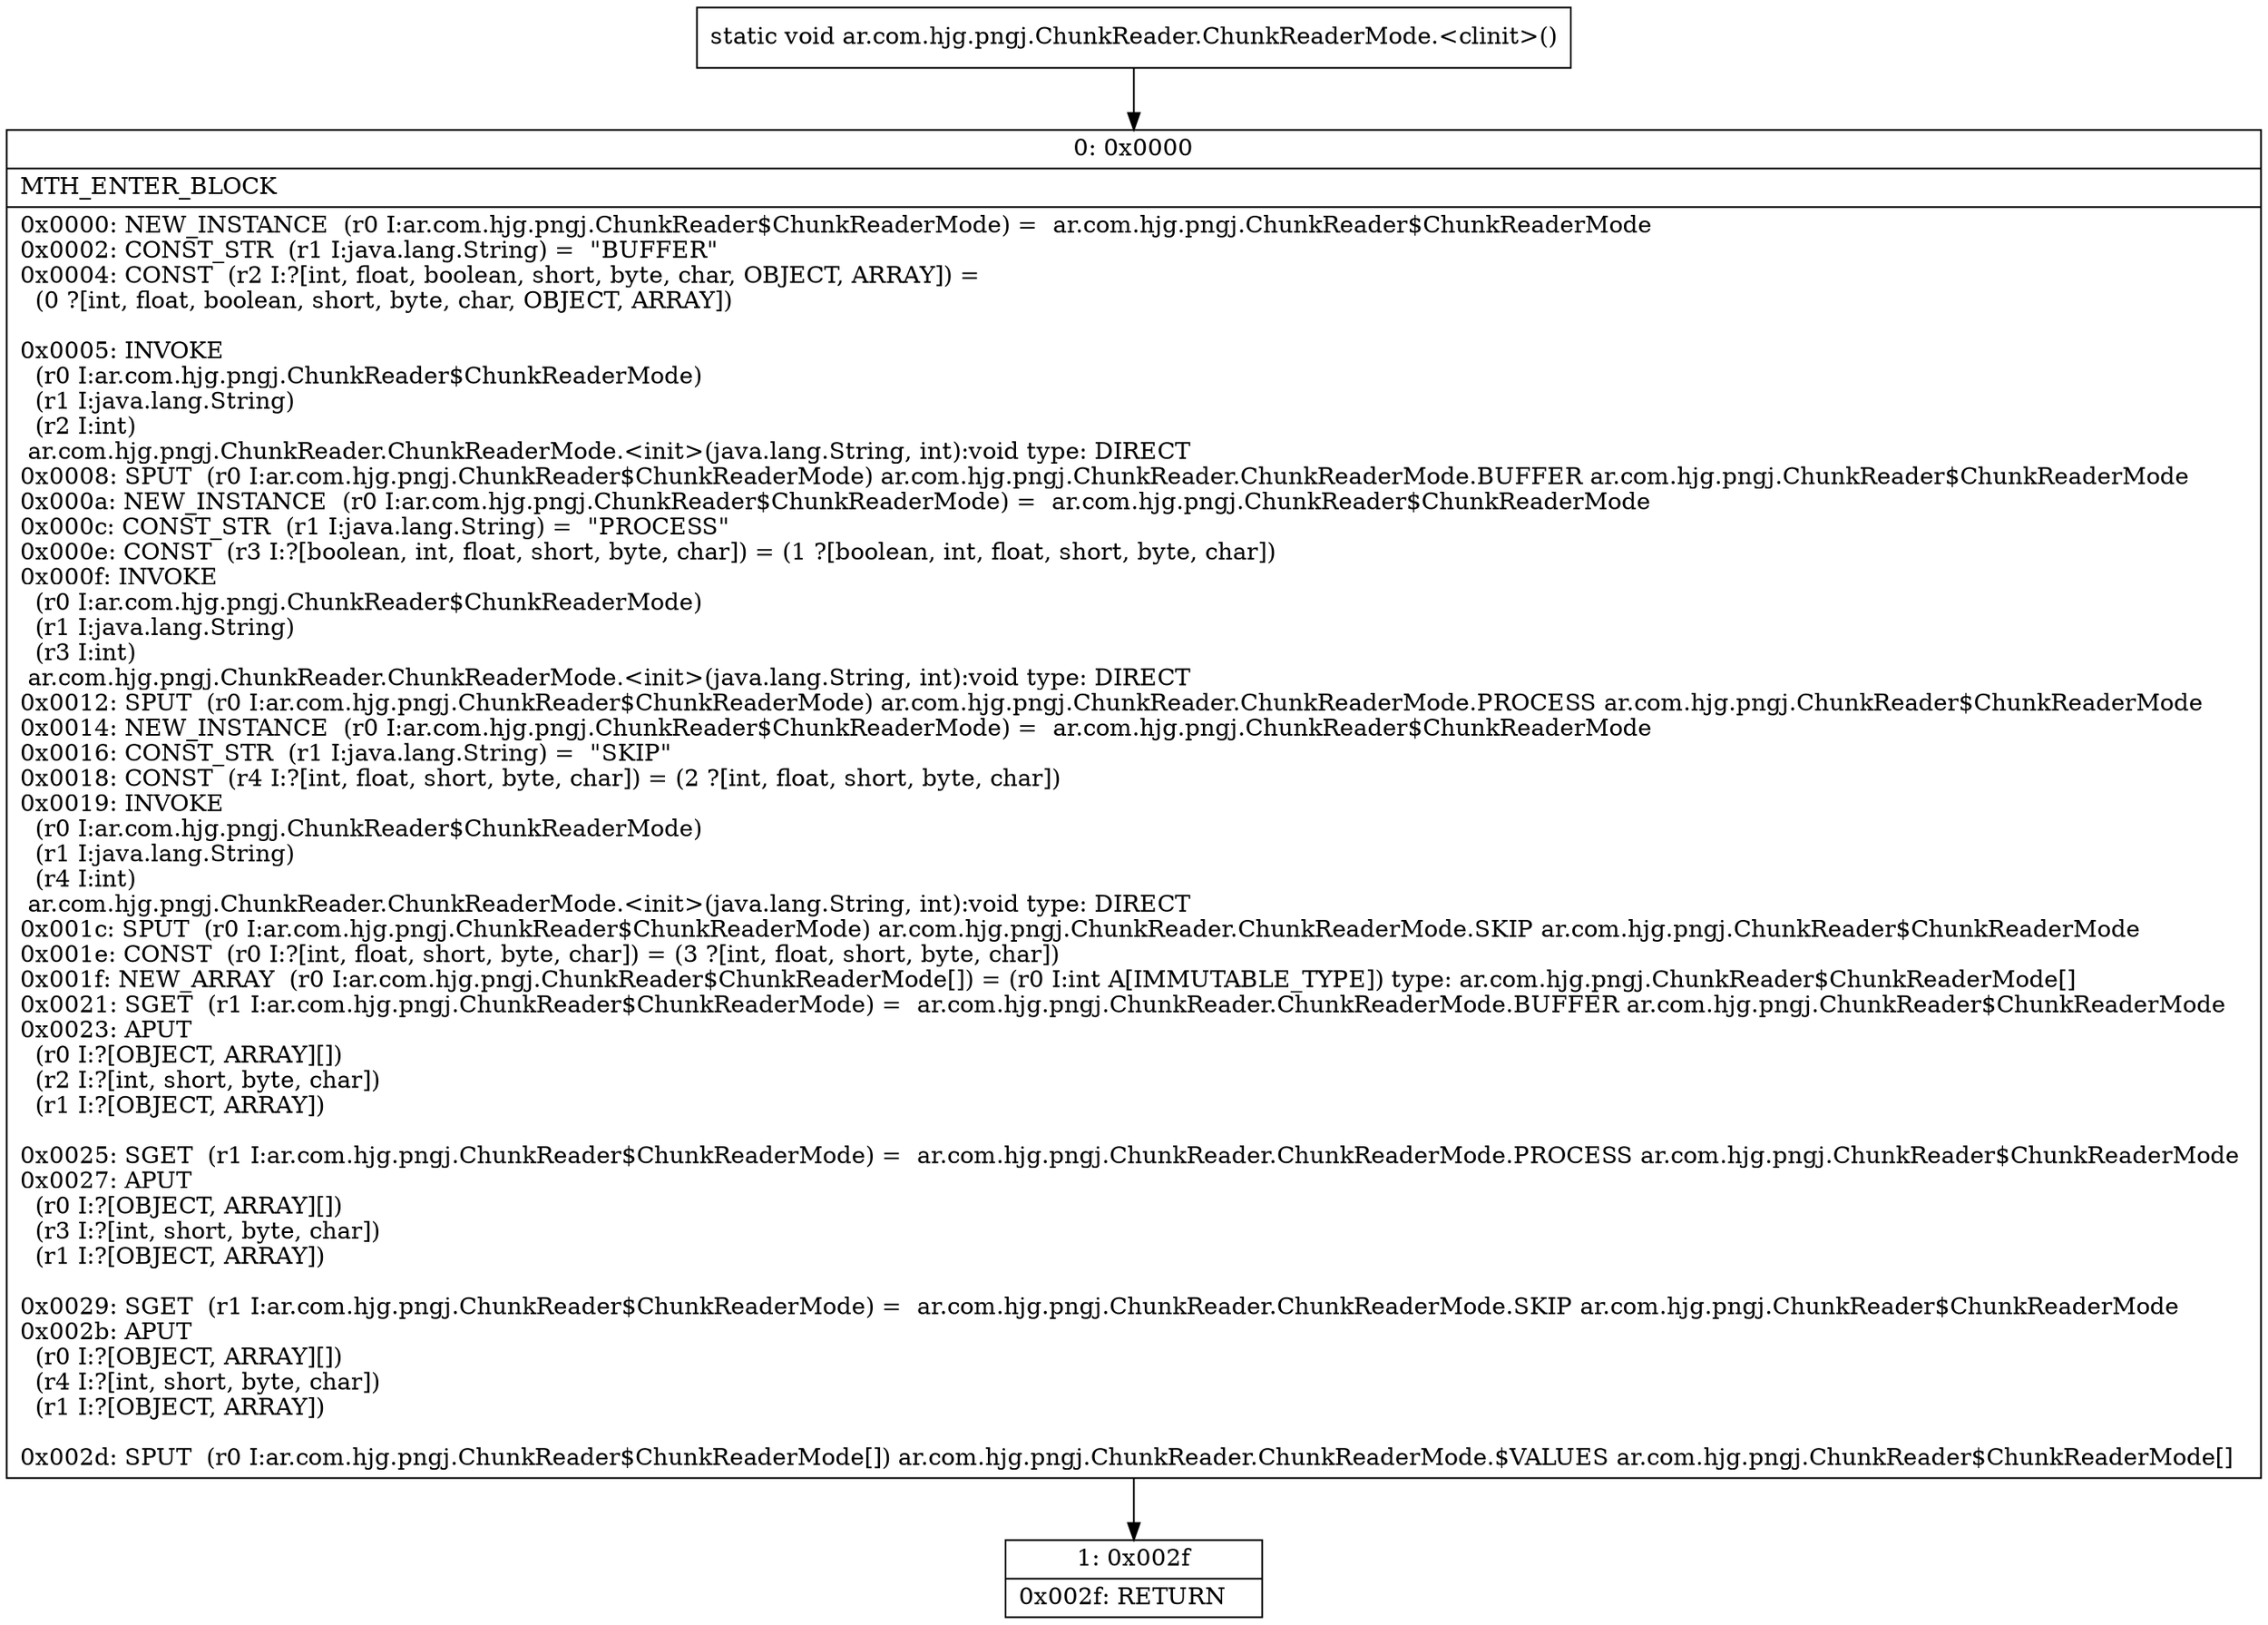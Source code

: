 digraph "CFG forar.com.hjg.pngj.ChunkReader.ChunkReaderMode.\<clinit\>()V" {
Node_0 [shape=record,label="{0\:\ 0x0000|MTH_ENTER_BLOCK\l|0x0000: NEW_INSTANCE  (r0 I:ar.com.hjg.pngj.ChunkReader$ChunkReaderMode) =  ar.com.hjg.pngj.ChunkReader$ChunkReaderMode \l0x0002: CONST_STR  (r1 I:java.lang.String) =  \"BUFFER\" \l0x0004: CONST  (r2 I:?[int, float, boolean, short, byte, char, OBJECT, ARRAY]) = \l  (0 ?[int, float, boolean, short, byte, char, OBJECT, ARRAY])\l \l0x0005: INVOKE  \l  (r0 I:ar.com.hjg.pngj.ChunkReader$ChunkReaderMode)\l  (r1 I:java.lang.String)\l  (r2 I:int)\l ar.com.hjg.pngj.ChunkReader.ChunkReaderMode.\<init\>(java.lang.String, int):void type: DIRECT \l0x0008: SPUT  (r0 I:ar.com.hjg.pngj.ChunkReader$ChunkReaderMode) ar.com.hjg.pngj.ChunkReader.ChunkReaderMode.BUFFER ar.com.hjg.pngj.ChunkReader$ChunkReaderMode \l0x000a: NEW_INSTANCE  (r0 I:ar.com.hjg.pngj.ChunkReader$ChunkReaderMode) =  ar.com.hjg.pngj.ChunkReader$ChunkReaderMode \l0x000c: CONST_STR  (r1 I:java.lang.String) =  \"PROCESS\" \l0x000e: CONST  (r3 I:?[boolean, int, float, short, byte, char]) = (1 ?[boolean, int, float, short, byte, char]) \l0x000f: INVOKE  \l  (r0 I:ar.com.hjg.pngj.ChunkReader$ChunkReaderMode)\l  (r1 I:java.lang.String)\l  (r3 I:int)\l ar.com.hjg.pngj.ChunkReader.ChunkReaderMode.\<init\>(java.lang.String, int):void type: DIRECT \l0x0012: SPUT  (r0 I:ar.com.hjg.pngj.ChunkReader$ChunkReaderMode) ar.com.hjg.pngj.ChunkReader.ChunkReaderMode.PROCESS ar.com.hjg.pngj.ChunkReader$ChunkReaderMode \l0x0014: NEW_INSTANCE  (r0 I:ar.com.hjg.pngj.ChunkReader$ChunkReaderMode) =  ar.com.hjg.pngj.ChunkReader$ChunkReaderMode \l0x0016: CONST_STR  (r1 I:java.lang.String) =  \"SKIP\" \l0x0018: CONST  (r4 I:?[int, float, short, byte, char]) = (2 ?[int, float, short, byte, char]) \l0x0019: INVOKE  \l  (r0 I:ar.com.hjg.pngj.ChunkReader$ChunkReaderMode)\l  (r1 I:java.lang.String)\l  (r4 I:int)\l ar.com.hjg.pngj.ChunkReader.ChunkReaderMode.\<init\>(java.lang.String, int):void type: DIRECT \l0x001c: SPUT  (r0 I:ar.com.hjg.pngj.ChunkReader$ChunkReaderMode) ar.com.hjg.pngj.ChunkReader.ChunkReaderMode.SKIP ar.com.hjg.pngj.ChunkReader$ChunkReaderMode \l0x001e: CONST  (r0 I:?[int, float, short, byte, char]) = (3 ?[int, float, short, byte, char]) \l0x001f: NEW_ARRAY  (r0 I:ar.com.hjg.pngj.ChunkReader$ChunkReaderMode[]) = (r0 I:int A[IMMUTABLE_TYPE]) type: ar.com.hjg.pngj.ChunkReader$ChunkReaderMode[] \l0x0021: SGET  (r1 I:ar.com.hjg.pngj.ChunkReader$ChunkReaderMode) =  ar.com.hjg.pngj.ChunkReader.ChunkReaderMode.BUFFER ar.com.hjg.pngj.ChunkReader$ChunkReaderMode \l0x0023: APUT  \l  (r0 I:?[OBJECT, ARRAY][])\l  (r2 I:?[int, short, byte, char])\l  (r1 I:?[OBJECT, ARRAY])\l \l0x0025: SGET  (r1 I:ar.com.hjg.pngj.ChunkReader$ChunkReaderMode) =  ar.com.hjg.pngj.ChunkReader.ChunkReaderMode.PROCESS ar.com.hjg.pngj.ChunkReader$ChunkReaderMode \l0x0027: APUT  \l  (r0 I:?[OBJECT, ARRAY][])\l  (r3 I:?[int, short, byte, char])\l  (r1 I:?[OBJECT, ARRAY])\l \l0x0029: SGET  (r1 I:ar.com.hjg.pngj.ChunkReader$ChunkReaderMode) =  ar.com.hjg.pngj.ChunkReader.ChunkReaderMode.SKIP ar.com.hjg.pngj.ChunkReader$ChunkReaderMode \l0x002b: APUT  \l  (r0 I:?[OBJECT, ARRAY][])\l  (r4 I:?[int, short, byte, char])\l  (r1 I:?[OBJECT, ARRAY])\l \l0x002d: SPUT  (r0 I:ar.com.hjg.pngj.ChunkReader$ChunkReaderMode[]) ar.com.hjg.pngj.ChunkReader.ChunkReaderMode.$VALUES ar.com.hjg.pngj.ChunkReader$ChunkReaderMode[] \l}"];
Node_1 [shape=record,label="{1\:\ 0x002f|0x002f: RETURN   \l}"];
MethodNode[shape=record,label="{static void ar.com.hjg.pngj.ChunkReader.ChunkReaderMode.\<clinit\>() }"];
MethodNode -> Node_0;
Node_0 -> Node_1;
}

